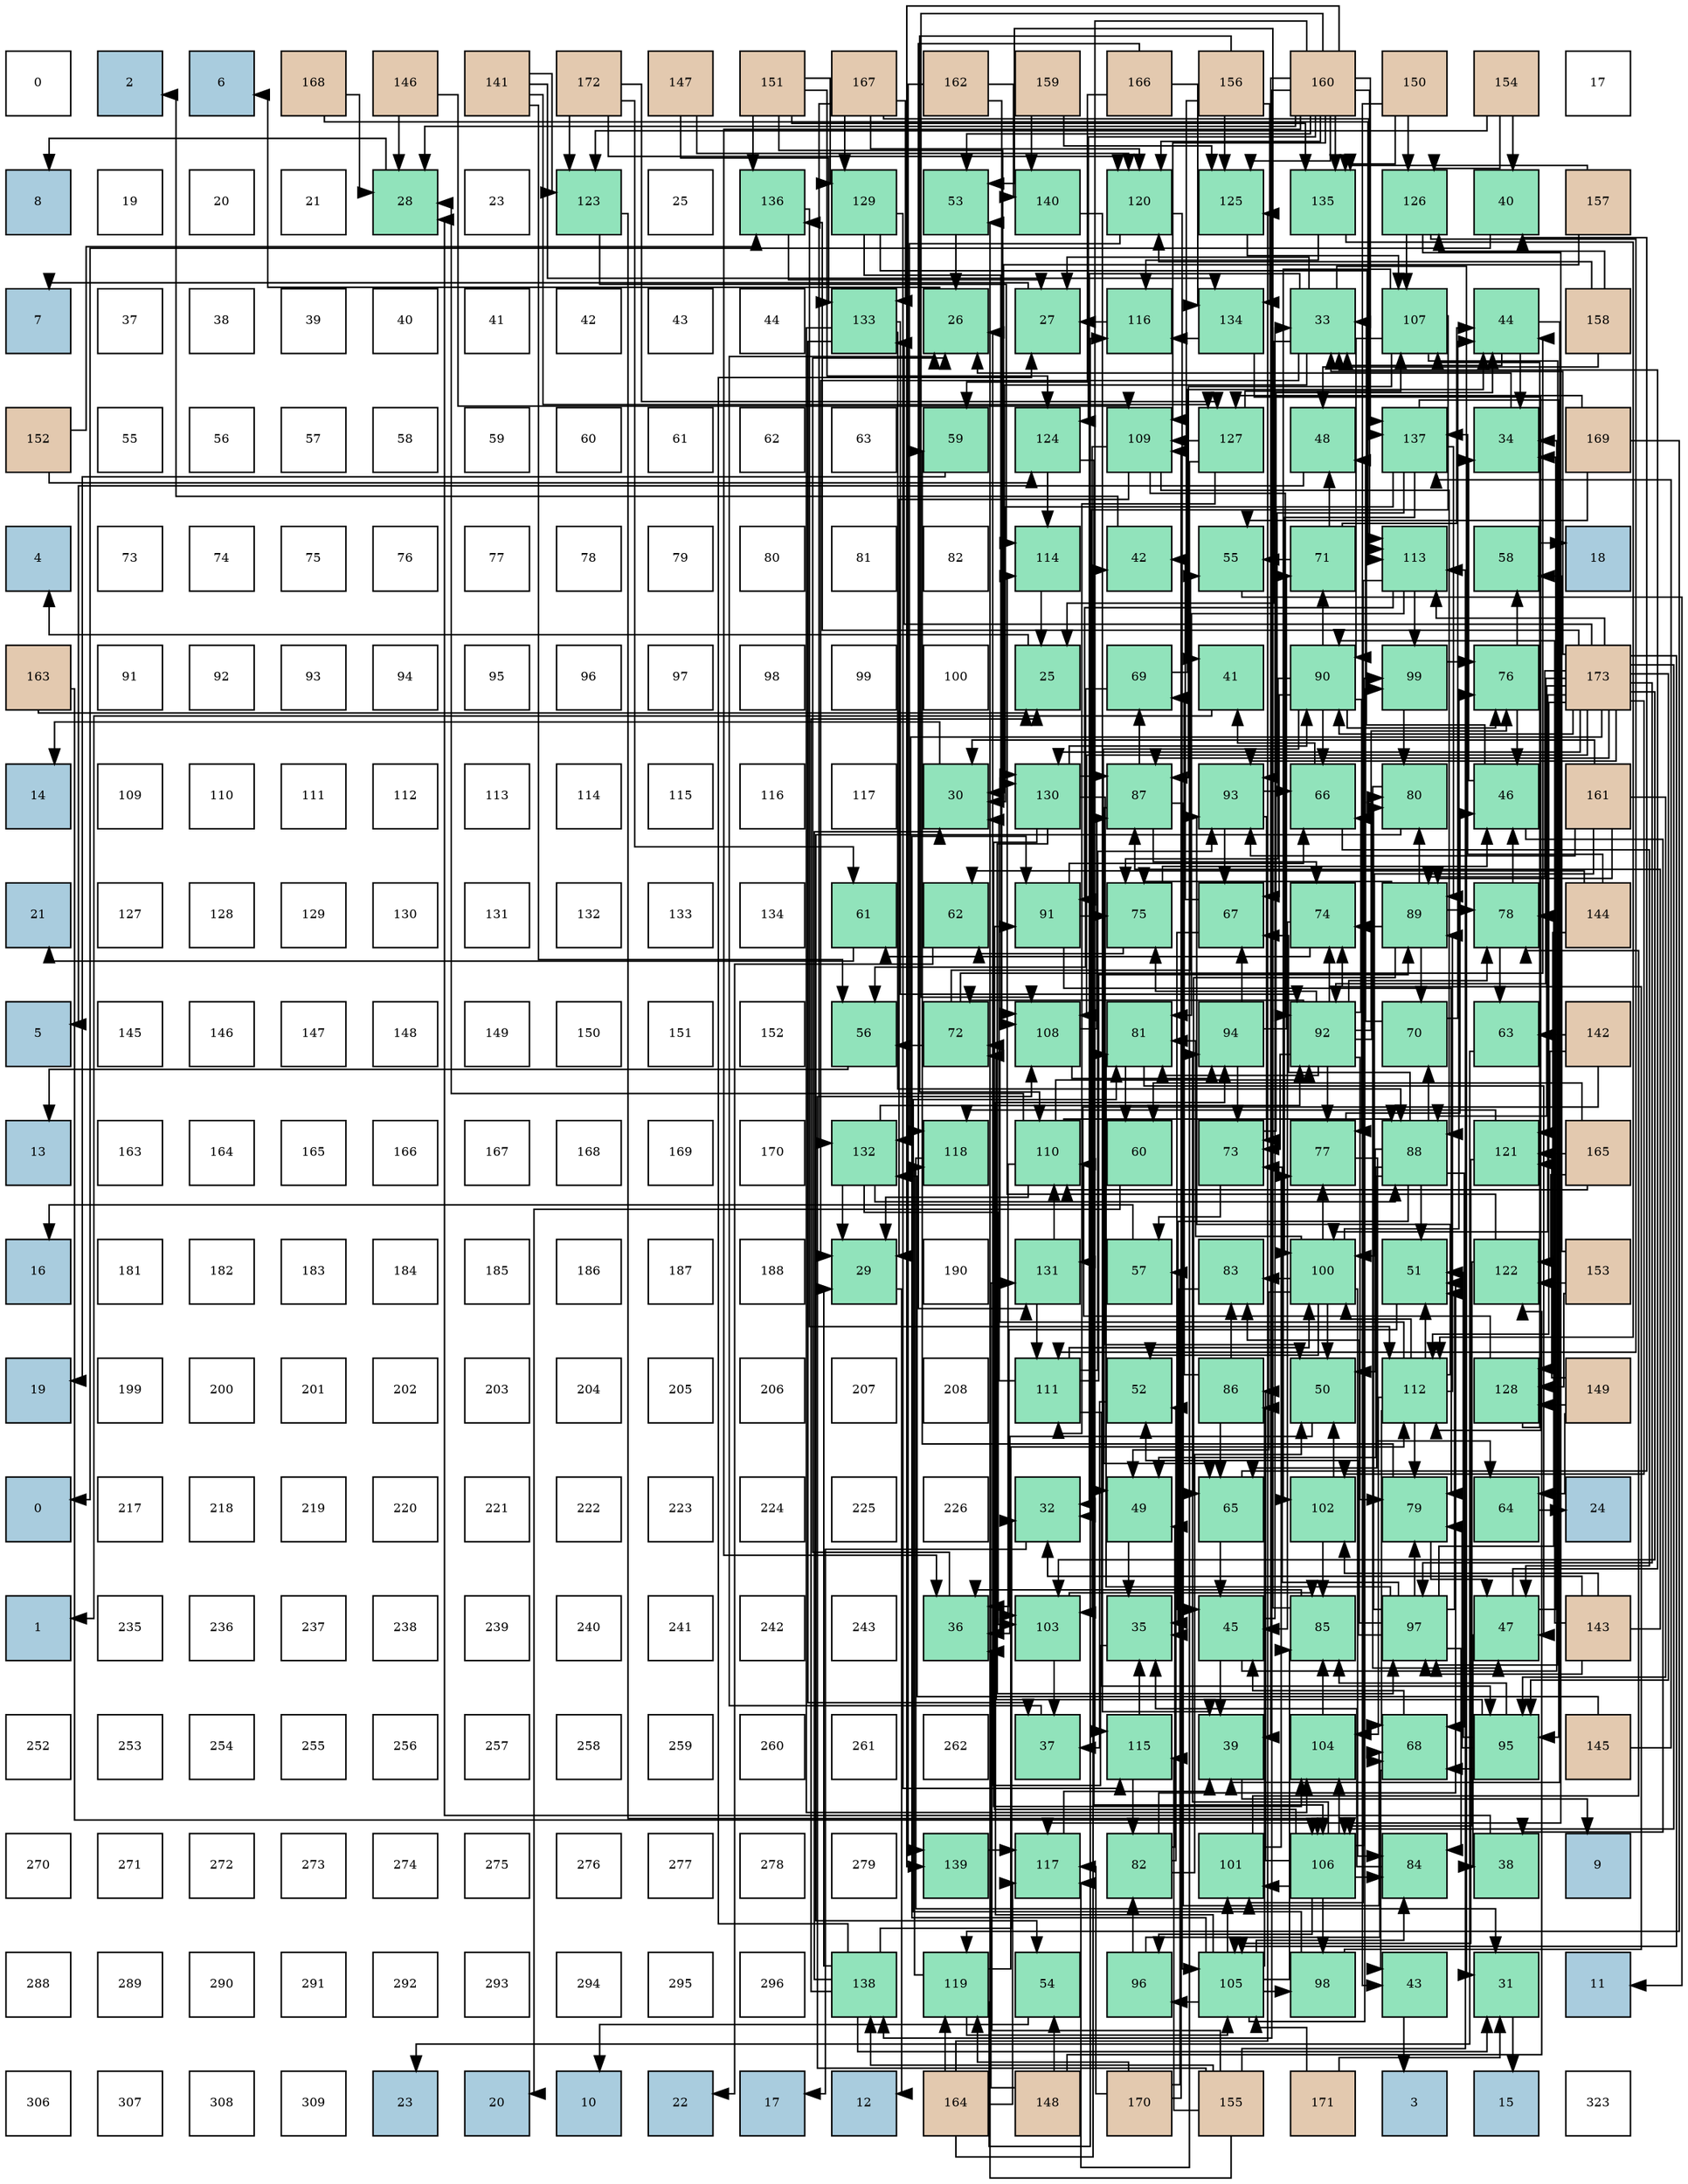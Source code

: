 digraph layout{
 rankdir=TB;
 splines=ortho;
 node [style=filled shape=square fixedsize=true width=0.6];
0[label="0", fontsize=8, fillcolor="#ffffff"];
1[label="2", fontsize=8, fillcolor="#a9ccde"];
2[label="6", fontsize=8, fillcolor="#a9ccde"];
3[label="168", fontsize=8, fillcolor="#e3c9af"];
4[label="146", fontsize=8, fillcolor="#e3c9af"];
5[label="141", fontsize=8, fillcolor="#e3c9af"];
6[label="172", fontsize=8, fillcolor="#e3c9af"];
7[label="147", fontsize=8, fillcolor="#e3c9af"];
8[label="151", fontsize=8, fillcolor="#e3c9af"];
9[label="167", fontsize=8, fillcolor="#e3c9af"];
10[label="162", fontsize=8, fillcolor="#e3c9af"];
11[label="159", fontsize=8, fillcolor="#e3c9af"];
12[label="166", fontsize=8, fillcolor="#e3c9af"];
13[label="156", fontsize=8, fillcolor="#e3c9af"];
14[label="160", fontsize=8, fillcolor="#e3c9af"];
15[label="150", fontsize=8, fillcolor="#e3c9af"];
16[label="154", fontsize=8, fillcolor="#e3c9af"];
17[label="17", fontsize=8, fillcolor="#ffffff"];
18[label="8", fontsize=8, fillcolor="#a9ccde"];
19[label="19", fontsize=8, fillcolor="#ffffff"];
20[label="20", fontsize=8, fillcolor="#ffffff"];
21[label="21", fontsize=8, fillcolor="#ffffff"];
22[label="28", fontsize=8, fillcolor="#91e3bb"];
23[label="23", fontsize=8, fillcolor="#ffffff"];
24[label="123", fontsize=8, fillcolor="#91e3bb"];
25[label="25", fontsize=8, fillcolor="#ffffff"];
26[label="136", fontsize=8, fillcolor="#91e3bb"];
27[label="129", fontsize=8, fillcolor="#91e3bb"];
28[label="53", fontsize=8, fillcolor="#91e3bb"];
29[label="140", fontsize=8, fillcolor="#91e3bb"];
30[label="120", fontsize=8, fillcolor="#91e3bb"];
31[label="125", fontsize=8, fillcolor="#91e3bb"];
32[label="135", fontsize=8, fillcolor="#91e3bb"];
33[label="126", fontsize=8, fillcolor="#91e3bb"];
34[label="40", fontsize=8, fillcolor="#91e3bb"];
35[label="157", fontsize=8, fillcolor="#e3c9af"];
36[label="7", fontsize=8, fillcolor="#a9ccde"];
37[label="37", fontsize=8, fillcolor="#ffffff"];
38[label="38", fontsize=8, fillcolor="#ffffff"];
39[label="39", fontsize=8, fillcolor="#ffffff"];
40[label="40", fontsize=8, fillcolor="#ffffff"];
41[label="41", fontsize=8, fillcolor="#ffffff"];
42[label="42", fontsize=8, fillcolor="#ffffff"];
43[label="43", fontsize=8, fillcolor="#ffffff"];
44[label="44", fontsize=8, fillcolor="#ffffff"];
45[label="133", fontsize=8, fillcolor="#91e3bb"];
46[label="26", fontsize=8, fillcolor="#91e3bb"];
47[label="27", fontsize=8, fillcolor="#91e3bb"];
48[label="116", fontsize=8, fillcolor="#91e3bb"];
49[label="134", fontsize=8, fillcolor="#91e3bb"];
50[label="33", fontsize=8, fillcolor="#91e3bb"];
51[label="107", fontsize=8, fillcolor="#91e3bb"];
52[label="44", fontsize=8, fillcolor="#91e3bb"];
53[label="158", fontsize=8, fillcolor="#e3c9af"];
54[label="152", fontsize=8, fillcolor="#e3c9af"];
55[label="55", fontsize=8, fillcolor="#ffffff"];
56[label="56", fontsize=8, fillcolor="#ffffff"];
57[label="57", fontsize=8, fillcolor="#ffffff"];
58[label="58", fontsize=8, fillcolor="#ffffff"];
59[label="59", fontsize=8, fillcolor="#ffffff"];
60[label="60", fontsize=8, fillcolor="#ffffff"];
61[label="61", fontsize=8, fillcolor="#ffffff"];
62[label="62", fontsize=8, fillcolor="#ffffff"];
63[label="63", fontsize=8, fillcolor="#ffffff"];
64[label="59", fontsize=8, fillcolor="#91e3bb"];
65[label="124", fontsize=8, fillcolor="#91e3bb"];
66[label="109", fontsize=8, fillcolor="#91e3bb"];
67[label="127", fontsize=8, fillcolor="#91e3bb"];
68[label="48", fontsize=8, fillcolor="#91e3bb"];
69[label="137", fontsize=8, fillcolor="#91e3bb"];
70[label="34", fontsize=8, fillcolor="#91e3bb"];
71[label="169", fontsize=8, fillcolor="#e3c9af"];
72[label="4", fontsize=8, fillcolor="#a9ccde"];
73[label="73", fontsize=8, fillcolor="#ffffff"];
74[label="74", fontsize=8, fillcolor="#ffffff"];
75[label="75", fontsize=8, fillcolor="#ffffff"];
76[label="76", fontsize=8, fillcolor="#ffffff"];
77[label="77", fontsize=8, fillcolor="#ffffff"];
78[label="78", fontsize=8, fillcolor="#ffffff"];
79[label="79", fontsize=8, fillcolor="#ffffff"];
80[label="80", fontsize=8, fillcolor="#ffffff"];
81[label="81", fontsize=8, fillcolor="#ffffff"];
82[label="82", fontsize=8, fillcolor="#ffffff"];
83[label="114", fontsize=8, fillcolor="#91e3bb"];
84[label="42", fontsize=8, fillcolor="#91e3bb"];
85[label="55", fontsize=8, fillcolor="#91e3bb"];
86[label="71", fontsize=8, fillcolor="#91e3bb"];
87[label="113", fontsize=8, fillcolor="#91e3bb"];
88[label="58", fontsize=8, fillcolor="#91e3bb"];
89[label="18", fontsize=8, fillcolor="#a9ccde"];
90[label="163", fontsize=8, fillcolor="#e3c9af"];
91[label="91", fontsize=8, fillcolor="#ffffff"];
92[label="92", fontsize=8, fillcolor="#ffffff"];
93[label="93", fontsize=8, fillcolor="#ffffff"];
94[label="94", fontsize=8, fillcolor="#ffffff"];
95[label="95", fontsize=8, fillcolor="#ffffff"];
96[label="96", fontsize=8, fillcolor="#ffffff"];
97[label="97", fontsize=8, fillcolor="#ffffff"];
98[label="98", fontsize=8, fillcolor="#ffffff"];
99[label="99", fontsize=8, fillcolor="#ffffff"];
100[label="100", fontsize=8, fillcolor="#ffffff"];
101[label="25", fontsize=8, fillcolor="#91e3bb"];
102[label="69", fontsize=8, fillcolor="#91e3bb"];
103[label="41", fontsize=8, fillcolor="#91e3bb"];
104[label="90", fontsize=8, fillcolor="#91e3bb"];
105[label="99", fontsize=8, fillcolor="#91e3bb"];
106[label="76", fontsize=8, fillcolor="#91e3bb"];
107[label="173", fontsize=8, fillcolor="#e3c9af"];
108[label="14", fontsize=8, fillcolor="#a9ccde"];
109[label="109", fontsize=8, fillcolor="#ffffff"];
110[label="110", fontsize=8, fillcolor="#ffffff"];
111[label="111", fontsize=8, fillcolor="#ffffff"];
112[label="112", fontsize=8, fillcolor="#ffffff"];
113[label="113", fontsize=8, fillcolor="#ffffff"];
114[label="114", fontsize=8, fillcolor="#ffffff"];
115[label="115", fontsize=8, fillcolor="#ffffff"];
116[label="116", fontsize=8, fillcolor="#ffffff"];
117[label="117", fontsize=8, fillcolor="#ffffff"];
118[label="30", fontsize=8, fillcolor="#91e3bb"];
119[label="130", fontsize=8, fillcolor="#91e3bb"];
120[label="87", fontsize=8, fillcolor="#91e3bb"];
121[label="93", fontsize=8, fillcolor="#91e3bb"];
122[label="66", fontsize=8, fillcolor="#91e3bb"];
123[label="80", fontsize=8, fillcolor="#91e3bb"];
124[label="46", fontsize=8, fillcolor="#91e3bb"];
125[label="161", fontsize=8, fillcolor="#e3c9af"];
126[label="21", fontsize=8, fillcolor="#a9ccde"];
127[label="127", fontsize=8, fillcolor="#ffffff"];
128[label="128", fontsize=8, fillcolor="#ffffff"];
129[label="129", fontsize=8, fillcolor="#ffffff"];
130[label="130", fontsize=8, fillcolor="#ffffff"];
131[label="131", fontsize=8, fillcolor="#ffffff"];
132[label="132", fontsize=8, fillcolor="#ffffff"];
133[label="133", fontsize=8, fillcolor="#ffffff"];
134[label="134", fontsize=8, fillcolor="#ffffff"];
135[label="61", fontsize=8, fillcolor="#91e3bb"];
136[label="62", fontsize=8, fillcolor="#91e3bb"];
137[label="91", fontsize=8, fillcolor="#91e3bb"];
138[label="75", fontsize=8, fillcolor="#91e3bb"];
139[label="67", fontsize=8, fillcolor="#91e3bb"];
140[label="74", fontsize=8, fillcolor="#91e3bb"];
141[label="89", fontsize=8, fillcolor="#91e3bb"];
142[label="78", fontsize=8, fillcolor="#91e3bb"];
143[label="144", fontsize=8, fillcolor="#e3c9af"];
144[label="5", fontsize=8, fillcolor="#a9ccde"];
145[label="145", fontsize=8, fillcolor="#ffffff"];
146[label="146", fontsize=8, fillcolor="#ffffff"];
147[label="147", fontsize=8, fillcolor="#ffffff"];
148[label="148", fontsize=8, fillcolor="#ffffff"];
149[label="149", fontsize=8, fillcolor="#ffffff"];
150[label="150", fontsize=8, fillcolor="#ffffff"];
151[label="151", fontsize=8, fillcolor="#ffffff"];
152[label="152", fontsize=8, fillcolor="#ffffff"];
153[label="56", fontsize=8, fillcolor="#91e3bb"];
154[label="72", fontsize=8, fillcolor="#91e3bb"];
155[label="108", fontsize=8, fillcolor="#91e3bb"];
156[label="81", fontsize=8, fillcolor="#91e3bb"];
157[label="94", fontsize=8, fillcolor="#91e3bb"];
158[label="92", fontsize=8, fillcolor="#91e3bb"];
159[label="70", fontsize=8, fillcolor="#91e3bb"];
160[label="63", fontsize=8, fillcolor="#91e3bb"];
161[label="142", fontsize=8, fillcolor="#e3c9af"];
162[label="13", fontsize=8, fillcolor="#a9ccde"];
163[label="163", fontsize=8, fillcolor="#ffffff"];
164[label="164", fontsize=8, fillcolor="#ffffff"];
165[label="165", fontsize=8, fillcolor="#ffffff"];
166[label="166", fontsize=8, fillcolor="#ffffff"];
167[label="167", fontsize=8, fillcolor="#ffffff"];
168[label="168", fontsize=8, fillcolor="#ffffff"];
169[label="169", fontsize=8, fillcolor="#ffffff"];
170[label="170", fontsize=8, fillcolor="#ffffff"];
171[label="132", fontsize=8, fillcolor="#91e3bb"];
172[label="118", fontsize=8, fillcolor="#91e3bb"];
173[label="110", fontsize=8, fillcolor="#91e3bb"];
174[label="60", fontsize=8, fillcolor="#91e3bb"];
175[label="73", fontsize=8, fillcolor="#91e3bb"];
176[label="77", fontsize=8, fillcolor="#91e3bb"];
177[label="88", fontsize=8, fillcolor="#91e3bb"];
178[label="121", fontsize=8, fillcolor="#91e3bb"];
179[label="165", fontsize=8, fillcolor="#e3c9af"];
180[label="16", fontsize=8, fillcolor="#a9ccde"];
181[label="181", fontsize=8, fillcolor="#ffffff"];
182[label="182", fontsize=8, fillcolor="#ffffff"];
183[label="183", fontsize=8, fillcolor="#ffffff"];
184[label="184", fontsize=8, fillcolor="#ffffff"];
185[label="185", fontsize=8, fillcolor="#ffffff"];
186[label="186", fontsize=8, fillcolor="#ffffff"];
187[label="187", fontsize=8, fillcolor="#ffffff"];
188[label="188", fontsize=8, fillcolor="#ffffff"];
189[label="29", fontsize=8, fillcolor="#91e3bb"];
190[label="190", fontsize=8, fillcolor="#ffffff"];
191[label="131", fontsize=8, fillcolor="#91e3bb"];
192[label="57", fontsize=8, fillcolor="#91e3bb"];
193[label="83", fontsize=8, fillcolor="#91e3bb"];
194[label="100", fontsize=8, fillcolor="#91e3bb"];
195[label="51", fontsize=8, fillcolor="#91e3bb"];
196[label="122", fontsize=8, fillcolor="#91e3bb"];
197[label="153", fontsize=8, fillcolor="#e3c9af"];
198[label="19", fontsize=8, fillcolor="#a9ccde"];
199[label="199", fontsize=8, fillcolor="#ffffff"];
200[label="200", fontsize=8, fillcolor="#ffffff"];
201[label="201", fontsize=8, fillcolor="#ffffff"];
202[label="202", fontsize=8, fillcolor="#ffffff"];
203[label="203", fontsize=8, fillcolor="#ffffff"];
204[label="204", fontsize=8, fillcolor="#ffffff"];
205[label="205", fontsize=8, fillcolor="#ffffff"];
206[label="206", fontsize=8, fillcolor="#ffffff"];
207[label="207", fontsize=8, fillcolor="#ffffff"];
208[label="208", fontsize=8, fillcolor="#ffffff"];
209[label="111", fontsize=8, fillcolor="#91e3bb"];
210[label="52", fontsize=8, fillcolor="#91e3bb"];
211[label="86", fontsize=8, fillcolor="#91e3bb"];
212[label="50", fontsize=8, fillcolor="#91e3bb"];
213[label="112", fontsize=8, fillcolor="#91e3bb"];
214[label="128", fontsize=8, fillcolor="#91e3bb"];
215[label="149", fontsize=8, fillcolor="#e3c9af"];
216[label="0", fontsize=8, fillcolor="#a9ccde"];
217[label="217", fontsize=8, fillcolor="#ffffff"];
218[label="218", fontsize=8, fillcolor="#ffffff"];
219[label="219", fontsize=8, fillcolor="#ffffff"];
220[label="220", fontsize=8, fillcolor="#ffffff"];
221[label="221", fontsize=8, fillcolor="#ffffff"];
222[label="222", fontsize=8, fillcolor="#ffffff"];
223[label="223", fontsize=8, fillcolor="#ffffff"];
224[label="224", fontsize=8, fillcolor="#ffffff"];
225[label="225", fontsize=8, fillcolor="#ffffff"];
226[label="226", fontsize=8, fillcolor="#ffffff"];
227[label="32", fontsize=8, fillcolor="#91e3bb"];
228[label="49", fontsize=8, fillcolor="#91e3bb"];
229[label="65", fontsize=8, fillcolor="#91e3bb"];
230[label="102", fontsize=8, fillcolor="#91e3bb"];
231[label="79", fontsize=8, fillcolor="#91e3bb"];
232[label="64", fontsize=8, fillcolor="#91e3bb"];
233[label="24", fontsize=8, fillcolor="#a9ccde"];
234[label="1", fontsize=8, fillcolor="#a9ccde"];
235[label="235", fontsize=8, fillcolor="#ffffff"];
236[label="236", fontsize=8, fillcolor="#ffffff"];
237[label="237", fontsize=8, fillcolor="#ffffff"];
238[label="238", fontsize=8, fillcolor="#ffffff"];
239[label="239", fontsize=8, fillcolor="#ffffff"];
240[label="240", fontsize=8, fillcolor="#ffffff"];
241[label="241", fontsize=8, fillcolor="#ffffff"];
242[label="242", fontsize=8, fillcolor="#ffffff"];
243[label="243", fontsize=8, fillcolor="#ffffff"];
244[label="36", fontsize=8, fillcolor="#91e3bb"];
245[label="103", fontsize=8, fillcolor="#91e3bb"];
246[label="35", fontsize=8, fillcolor="#91e3bb"];
247[label="45", fontsize=8, fillcolor="#91e3bb"];
248[label="85", fontsize=8, fillcolor="#91e3bb"];
249[label="97", fontsize=8, fillcolor="#91e3bb"];
250[label="47", fontsize=8, fillcolor="#91e3bb"];
251[label="143", fontsize=8, fillcolor="#e3c9af"];
252[label="252", fontsize=8, fillcolor="#ffffff"];
253[label="253", fontsize=8, fillcolor="#ffffff"];
254[label="254", fontsize=8, fillcolor="#ffffff"];
255[label="255", fontsize=8, fillcolor="#ffffff"];
256[label="256", fontsize=8, fillcolor="#ffffff"];
257[label="257", fontsize=8, fillcolor="#ffffff"];
258[label="258", fontsize=8, fillcolor="#ffffff"];
259[label="259", fontsize=8, fillcolor="#ffffff"];
260[label="260", fontsize=8, fillcolor="#ffffff"];
261[label="261", fontsize=8, fillcolor="#ffffff"];
262[label="262", fontsize=8, fillcolor="#ffffff"];
263[label="37", fontsize=8, fillcolor="#91e3bb"];
264[label="115", fontsize=8, fillcolor="#91e3bb"];
265[label="39", fontsize=8, fillcolor="#91e3bb"];
266[label="104", fontsize=8, fillcolor="#91e3bb"];
267[label="68", fontsize=8, fillcolor="#91e3bb"];
268[label="95", fontsize=8, fillcolor="#91e3bb"];
269[label="145", fontsize=8, fillcolor="#e3c9af"];
270[label="270", fontsize=8, fillcolor="#ffffff"];
271[label="271", fontsize=8, fillcolor="#ffffff"];
272[label="272", fontsize=8, fillcolor="#ffffff"];
273[label="273", fontsize=8, fillcolor="#ffffff"];
274[label="274", fontsize=8, fillcolor="#ffffff"];
275[label="275", fontsize=8, fillcolor="#ffffff"];
276[label="276", fontsize=8, fillcolor="#ffffff"];
277[label="277", fontsize=8, fillcolor="#ffffff"];
278[label="278", fontsize=8, fillcolor="#ffffff"];
279[label="279", fontsize=8, fillcolor="#ffffff"];
280[label="139", fontsize=8, fillcolor="#91e3bb"];
281[label="117", fontsize=8, fillcolor="#91e3bb"];
282[label="82", fontsize=8, fillcolor="#91e3bb"];
283[label="101", fontsize=8, fillcolor="#91e3bb"];
284[label="106", fontsize=8, fillcolor="#91e3bb"];
285[label="84", fontsize=8, fillcolor="#91e3bb"];
286[label="38", fontsize=8, fillcolor="#91e3bb"];
287[label="9", fontsize=8, fillcolor="#a9ccde"];
288[label="288", fontsize=8, fillcolor="#ffffff"];
289[label="289", fontsize=8, fillcolor="#ffffff"];
290[label="290", fontsize=8, fillcolor="#ffffff"];
291[label="291", fontsize=8, fillcolor="#ffffff"];
292[label="292", fontsize=8, fillcolor="#ffffff"];
293[label="293", fontsize=8, fillcolor="#ffffff"];
294[label="294", fontsize=8, fillcolor="#ffffff"];
295[label="295", fontsize=8, fillcolor="#ffffff"];
296[label="296", fontsize=8, fillcolor="#ffffff"];
297[label="138", fontsize=8, fillcolor="#91e3bb"];
298[label="119", fontsize=8, fillcolor="#91e3bb"];
299[label="54", fontsize=8, fillcolor="#91e3bb"];
300[label="96", fontsize=8, fillcolor="#91e3bb"];
301[label="105", fontsize=8, fillcolor="#91e3bb"];
302[label="98", fontsize=8, fillcolor="#91e3bb"];
303[label="43", fontsize=8, fillcolor="#91e3bb"];
304[label="31", fontsize=8, fillcolor="#91e3bb"];
305[label="11", fontsize=8, fillcolor="#a9ccde"];
306[label="306", fontsize=8, fillcolor="#ffffff"];
307[label="307", fontsize=8, fillcolor="#ffffff"];
308[label="308", fontsize=8, fillcolor="#ffffff"];
309[label="309", fontsize=8, fillcolor="#ffffff"];
310[label="23", fontsize=8, fillcolor="#a9ccde"];
311[label="20", fontsize=8, fillcolor="#a9ccde"];
312[label="10", fontsize=8, fillcolor="#a9ccde"];
313[label="22", fontsize=8, fillcolor="#a9ccde"];
314[label="17", fontsize=8, fillcolor="#a9ccde"];
315[label="12", fontsize=8, fillcolor="#a9ccde"];
316[label="164", fontsize=8, fillcolor="#e3c9af"];
317[label="148", fontsize=8, fillcolor="#e3c9af"];
318[label="170", fontsize=8, fillcolor="#e3c9af"];
319[label="155", fontsize=8, fillcolor="#e3c9af"];
320[label="171", fontsize=8, fillcolor="#e3c9af"];
321[label="3", fontsize=8, fillcolor="#a9ccde"];
322[label="15", fontsize=8, fillcolor="#a9ccde"];
323[label="323", fontsize=8, fillcolor="#ffffff"];
edge [constraint=false, style=vis];101 -> 72;
46 -> 2;
47 -> 36;
22 -> 18;
189 -> 315;
118 -> 108;
304 -> 322;
227 -> 314;
50 -> 101;
50 -> 47;
50 -> 189;
50 -> 118;
50 -> 304;
50 -> 227;
70 -> 46;
246 -> 46;
244 -> 46;
263 -> 46;
286 -> 22;
265 -> 287;
34 -> 216;
103 -> 234;
84 -> 1;
303 -> 321;
52 -> 50;
52 -> 70;
52 -> 265;
247 -> 50;
247 -> 70;
247 -> 265;
124 -> 50;
124 -> 70;
124 -> 286;
250 -> 50;
250 -> 70;
250 -> 286;
68 -> 144;
228 -> 246;
212 -> 244;
195 -> 244;
210 -> 263;
28 -> 46;
299 -> 312;
85 -> 305;
153 -> 162;
192 -> 180;
88 -> 89;
64 -> 198;
174 -> 311;
135 -> 126;
136 -> 313;
160 -> 310;
232 -> 233;
229 -> 34;
229 -> 247;
122 -> 103;
122 -> 250;
139 -> 84;
139 -> 247;
267 -> 303;
267 -> 247;
102 -> 52;
102 -> 153;
159 -> 52;
159 -> 68;
86 -> 52;
86 -> 68;
86 -> 85;
154 -> 52;
154 -> 85;
154 -> 153;
175 -> 52;
175 -> 192;
140 -> 247;
140 -> 135;
138 -> 124;
138 -> 136;
106 -> 124;
106 -> 88;
176 -> 124;
176 -> 232;
142 -> 124;
142 -> 160;
231 -> 250;
231 -> 64;
123 -> 250;
123 -> 299;
156 -> 250;
156 -> 174;
282 -> 228;
282 -> 212;
282 -> 195;
282 -> 210;
193 -> 246;
285 -> 246;
248 -> 244;
248 -> 28;
211 -> 229;
211 -> 102;
211 -> 193;
120 -> 229;
120 -> 267;
120 -> 102;
120 -> 140;
177 -> 246;
177 -> 228;
177 -> 212;
177 -> 195;
177 -> 229;
177 -> 139;
177 -> 267;
177 -> 159;
141 -> 229;
141 -> 159;
141 -> 140;
141 -> 138;
141 -> 142;
141 -> 123;
104 -> 228;
104 -> 122;
104 -> 139;
104 -> 86;
104 -> 138;
104 -> 106;
104 -> 176;
137 -> 122;
137 -> 138;
137 -> 231;
158 -> 122;
158 -> 154;
158 -> 175;
158 -> 140;
158 -> 138;
158 -> 106;
158 -> 176;
158 -> 142;
158 -> 231;
158 -> 123;
158 -> 156;
121 -> 122;
121 -> 139;
121 -> 175;
157 -> 139;
157 -> 86;
157 -> 175;
268 -> 195;
268 -> 267;
268 -> 154;
268 -> 231;
268 -> 248;
300 -> 267;
300 -> 282;
249 -> 195;
249 -> 210;
249 -> 175;
249 -> 142;
249 -> 231;
249 -> 123;
249 -> 156;
249 -> 193;
249 -> 285;
302 -> 140;
302 -> 156;
105 -> 106;
105 -> 123;
194 -> 228;
194 -> 212;
194 -> 210;
194 -> 106;
194 -> 176;
194 -> 156;
194 -> 193;
194 -> 285;
283 -> 176;
283 -> 142;
230 -> 212;
230 -> 248;
245 -> 263;
245 -> 248;
266 -> 248;
301 -> 285;
301 -> 248;
301 -> 211;
301 -> 137;
301 -> 157;
301 -> 300;
301 -> 302;
301 -> 105;
301 -> 283;
284 -> 285;
284 -> 211;
284 -> 137;
284 -> 157;
284 -> 300;
284 -> 302;
284 -> 105;
284 -> 283;
284 -> 266;
51 -> 227;
51 -> 120;
51 -> 104;
51 -> 249;
51 -> 230;
155 -> 120;
155 -> 157;
66 -> 189;
66 -> 177;
66 -> 158;
66 -> 245;
173 -> 22;
173 -> 189;
173 -> 177;
173 -> 158;
173 -> 245;
209 -> 118;
209 -> 141;
209 -> 121;
209 -> 268;
209 -> 194;
213 -> 195;
213 -> 267;
213 -> 154;
213 -> 231;
213 -> 141;
213 -> 121;
213 -> 194;
213 -> 266;
87 -> 156;
87 -> 137;
87 -> 105;
87 -> 283;
83 -> 101;
264 -> 246;
264 -> 282;
48 -> 47;
281 -> 265;
172 -> 304;
298 -> 301;
298 -> 213;
298 -> 48;
298 -> 172;
30 -> 301;
30 -> 172;
178 -> 301;
178 -> 172;
196 -> 284;
196 -> 83;
24 -> 284;
24 -> 83;
65 -> 284;
65 -> 83;
31 -> 51;
33 -> 51;
33 -> 209;
33 -> 281;
67 -> 51;
67 -> 66;
67 -> 209;
67 -> 281;
214 -> 51;
214 -> 173;
27 -> 155;
27 -> 87;
27 -> 264;
119 -> 212;
119 -> 120;
119 -> 104;
119 -> 249;
119 -> 266;
191 -> 173;
191 -> 209;
171 -> 189;
171 -> 177;
171 -> 158;
171 -> 245;
45 -> 263;
45 -> 177;
45 -> 158;
45 -> 266;
49 -> 213;
49 -> 48;
32 -> 213;
32 -> 48;
26 -> 47;
26 -> 213;
69 -> 118;
69 -> 141;
69 -> 121;
69 -> 268;
69 -> 194;
297 -> 101;
297 -> 47;
297 -> 189;
297 -> 118;
297 -> 304;
297 -> 227;
280 -> 281;
29 -> 265;
5 -> 153;
5 -> 24;
5 -> 67;
5 -> 49;
161 -> 160;
161 -> 178;
161 -> 191;
251 -> 227;
251 -> 120;
251 -> 104;
251 -> 249;
251 -> 230;
143 -> 136;
143 -> 214;
143 -> 69;
269 -> 171;
269 -> 69;
4 -> 22;
4 -> 66;
7 -> 30;
7 -> 45;
317 -> 299;
317 -> 196;
317 -> 191;
215 -> 232;
215 -> 178;
215 -> 214;
15 -> 303;
15 -> 33;
15 -> 32;
8 -> 65;
8 -> 27;
8 -> 119;
8 -> 32;
8 -> 26;
54 -> 65;
54 -> 26;
197 -> 88;
197 -> 196;
197 -> 214;
16 -> 34;
16 -> 24;
16 -> 33;
319 -> 244;
319 -> 28;
319 -> 155;
319 -> 87;
319 -> 264;
319 -> 297;
13 -> 103;
13 -> 173;
13 -> 31;
13 -> 49;
35 -> 119;
35 -> 32;
53 -> 68;
53 -> 30;
53 -> 33;
11 -> 31;
11 -> 29;
14 -> 22;
14 -> 244;
14 -> 265;
14 -> 28;
14 -> 155;
14 -> 66;
14 -> 87;
14 -> 264;
14 -> 30;
14 -> 65;
14 -> 31;
14 -> 32;
14 -> 69;
14 -> 297;
14 -> 280;
125 -> 118;
125 -> 141;
125 -> 121;
125 -> 268;
125 -> 194;
10 -> 155;
10 -> 280;
10 -> 29;
90 -> 101;
90 -> 284;
316 -> 84;
316 -> 281;
316 -> 298;
316 -> 31;
179 -> 174;
179 -> 173;
179 -> 178;
179 -> 196;
12 -> 64;
12 -> 191;
12 -> 49;
9 -> 30;
9 -> 27;
9 -> 171;
9 -> 45;
9 -> 69;
3 -> 22;
3 -> 87;
71 -> 85;
71 -> 298;
71 -> 67;
318 -> 192;
318 -> 66;
318 -> 281;
318 -> 298;
320 -> 304;
320 -> 301;
6 -> 135;
6 -> 30;
6 -> 24;
6 -> 67;
107 -> 50;
107 -> 120;
107 -> 177;
107 -> 141;
107 -> 104;
107 -> 158;
107 -> 121;
107 -> 268;
107 -> 249;
107 -> 194;
107 -> 230;
107 -> 245;
107 -> 301;
107 -> 284;
107 -> 155;
107 -> 213;
107 -> 87;
107 -> 119;
107 -> 171;
107 -> 45;
107 -> 26;
edge [constraint=true, style=invis];
0 -> 18 -> 36 -> 54 -> 72 -> 90 -> 108 -> 126 -> 144 -> 162 -> 180 -> 198 -> 216 -> 234 -> 252 -> 270 -> 288 -> 306;
1 -> 19 -> 37 -> 55 -> 73 -> 91 -> 109 -> 127 -> 145 -> 163 -> 181 -> 199 -> 217 -> 235 -> 253 -> 271 -> 289 -> 307;
2 -> 20 -> 38 -> 56 -> 74 -> 92 -> 110 -> 128 -> 146 -> 164 -> 182 -> 200 -> 218 -> 236 -> 254 -> 272 -> 290 -> 308;
3 -> 21 -> 39 -> 57 -> 75 -> 93 -> 111 -> 129 -> 147 -> 165 -> 183 -> 201 -> 219 -> 237 -> 255 -> 273 -> 291 -> 309;
4 -> 22 -> 40 -> 58 -> 76 -> 94 -> 112 -> 130 -> 148 -> 166 -> 184 -> 202 -> 220 -> 238 -> 256 -> 274 -> 292 -> 310;
5 -> 23 -> 41 -> 59 -> 77 -> 95 -> 113 -> 131 -> 149 -> 167 -> 185 -> 203 -> 221 -> 239 -> 257 -> 275 -> 293 -> 311;
6 -> 24 -> 42 -> 60 -> 78 -> 96 -> 114 -> 132 -> 150 -> 168 -> 186 -> 204 -> 222 -> 240 -> 258 -> 276 -> 294 -> 312;
7 -> 25 -> 43 -> 61 -> 79 -> 97 -> 115 -> 133 -> 151 -> 169 -> 187 -> 205 -> 223 -> 241 -> 259 -> 277 -> 295 -> 313;
8 -> 26 -> 44 -> 62 -> 80 -> 98 -> 116 -> 134 -> 152 -> 170 -> 188 -> 206 -> 224 -> 242 -> 260 -> 278 -> 296 -> 314;
9 -> 27 -> 45 -> 63 -> 81 -> 99 -> 117 -> 135 -> 153 -> 171 -> 189 -> 207 -> 225 -> 243 -> 261 -> 279 -> 297 -> 315;
10 -> 28 -> 46 -> 64 -> 82 -> 100 -> 118 -> 136 -> 154 -> 172 -> 190 -> 208 -> 226 -> 244 -> 262 -> 280 -> 298 -> 316;
11 -> 29 -> 47 -> 65 -> 83 -> 101 -> 119 -> 137 -> 155 -> 173 -> 191 -> 209 -> 227 -> 245 -> 263 -> 281 -> 299 -> 317;
12 -> 30 -> 48 -> 66 -> 84 -> 102 -> 120 -> 138 -> 156 -> 174 -> 192 -> 210 -> 228 -> 246 -> 264 -> 282 -> 300 -> 318;
13 -> 31 -> 49 -> 67 -> 85 -> 103 -> 121 -> 139 -> 157 -> 175 -> 193 -> 211 -> 229 -> 247 -> 265 -> 283 -> 301 -> 319;
14 -> 32 -> 50 -> 68 -> 86 -> 104 -> 122 -> 140 -> 158 -> 176 -> 194 -> 212 -> 230 -> 248 -> 266 -> 284 -> 302 -> 320;
15 -> 33 -> 51 -> 69 -> 87 -> 105 -> 123 -> 141 -> 159 -> 177 -> 195 -> 213 -> 231 -> 249 -> 267 -> 285 -> 303 -> 321;
16 -> 34 -> 52 -> 70 -> 88 -> 106 -> 124 -> 142 -> 160 -> 178 -> 196 -> 214 -> 232 -> 250 -> 268 -> 286 -> 304 -> 322;
17 -> 35 -> 53 -> 71 -> 89 -> 107 -> 125 -> 143 -> 161 -> 179 -> 197 -> 215 -> 233 -> 251 -> 269 -> 287 -> 305 -> 323;
rank = same {0 -> 1 -> 2 -> 3 -> 4 -> 5 -> 6 -> 7 -> 8 -> 9 -> 10 -> 11 -> 12 -> 13 -> 14 -> 15 -> 16 -> 17};
rank = same {18 -> 19 -> 20 -> 21 -> 22 -> 23 -> 24 -> 25 -> 26 -> 27 -> 28 -> 29 -> 30 -> 31 -> 32 -> 33 -> 34 -> 35};
rank = same {36 -> 37 -> 38 -> 39 -> 40 -> 41 -> 42 -> 43 -> 44 -> 45 -> 46 -> 47 -> 48 -> 49 -> 50 -> 51 -> 52 -> 53};
rank = same {54 -> 55 -> 56 -> 57 -> 58 -> 59 -> 60 -> 61 -> 62 -> 63 -> 64 -> 65 -> 66 -> 67 -> 68 -> 69 -> 70 -> 71};
rank = same {72 -> 73 -> 74 -> 75 -> 76 -> 77 -> 78 -> 79 -> 80 -> 81 -> 82 -> 83 -> 84 -> 85 -> 86 -> 87 -> 88 -> 89};
rank = same {90 -> 91 -> 92 -> 93 -> 94 -> 95 -> 96 -> 97 -> 98 -> 99 -> 100 -> 101 -> 102 -> 103 -> 104 -> 105 -> 106 -> 107};
rank = same {108 -> 109 -> 110 -> 111 -> 112 -> 113 -> 114 -> 115 -> 116 -> 117 -> 118 -> 119 -> 120 -> 121 -> 122 -> 123 -> 124 -> 125};
rank = same {126 -> 127 -> 128 -> 129 -> 130 -> 131 -> 132 -> 133 -> 134 -> 135 -> 136 -> 137 -> 138 -> 139 -> 140 -> 141 -> 142 -> 143};
rank = same {144 -> 145 -> 146 -> 147 -> 148 -> 149 -> 150 -> 151 -> 152 -> 153 -> 154 -> 155 -> 156 -> 157 -> 158 -> 159 -> 160 -> 161};
rank = same {162 -> 163 -> 164 -> 165 -> 166 -> 167 -> 168 -> 169 -> 170 -> 171 -> 172 -> 173 -> 174 -> 175 -> 176 -> 177 -> 178 -> 179};
rank = same {180 -> 181 -> 182 -> 183 -> 184 -> 185 -> 186 -> 187 -> 188 -> 189 -> 190 -> 191 -> 192 -> 193 -> 194 -> 195 -> 196 -> 197};
rank = same {198 -> 199 -> 200 -> 201 -> 202 -> 203 -> 204 -> 205 -> 206 -> 207 -> 208 -> 209 -> 210 -> 211 -> 212 -> 213 -> 214 -> 215};
rank = same {216 -> 217 -> 218 -> 219 -> 220 -> 221 -> 222 -> 223 -> 224 -> 225 -> 226 -> 227 -> 228 -> 229 -> 230 -> 231 -> 232 -> 233};
rank = same {234 -> 235 -> 236 -> 237 -> 238 -> 239 -> 240 -> 241 -> 242 -> 243 -> 244 -> 245 -> 246 -> 247 -> 248 -> 249 -> 250 -> 251};
rank = same {252 -> 253 -> 254 -> 255 -> 256 -> 257 -> 258 -> 259 -> 260 -> 261 -> 262 -> 263 -> 264 -> 265 -> 266 -> 267 -> 268 -> 269};
rank = same {270 -> 271 -> 272 -> 273 -> 274 -> 275 -> 276 -> 277 -> 278 -> 279 -> 280 -> 281 -> 282 -> 283 -> 284 -> 285 -> 286 -> 287};
rank = same {288 -> 289 -> 290 -> 291 -> 292 -> 293 -> 294 -> 295 -> 296 -> 297 -> 298 -> 299 -> 300 -> 301 -> 302 -> 303 -> 304 -> 305};
rank = same {306 -> 307 -> 308 -> 309 -> 310 -> 311 -> 312 -> 313 -> 314 -> 315 -> 316 -> 317 -> 318 -> 319 -> 320 -> 321 -> 322 -> 323};
}